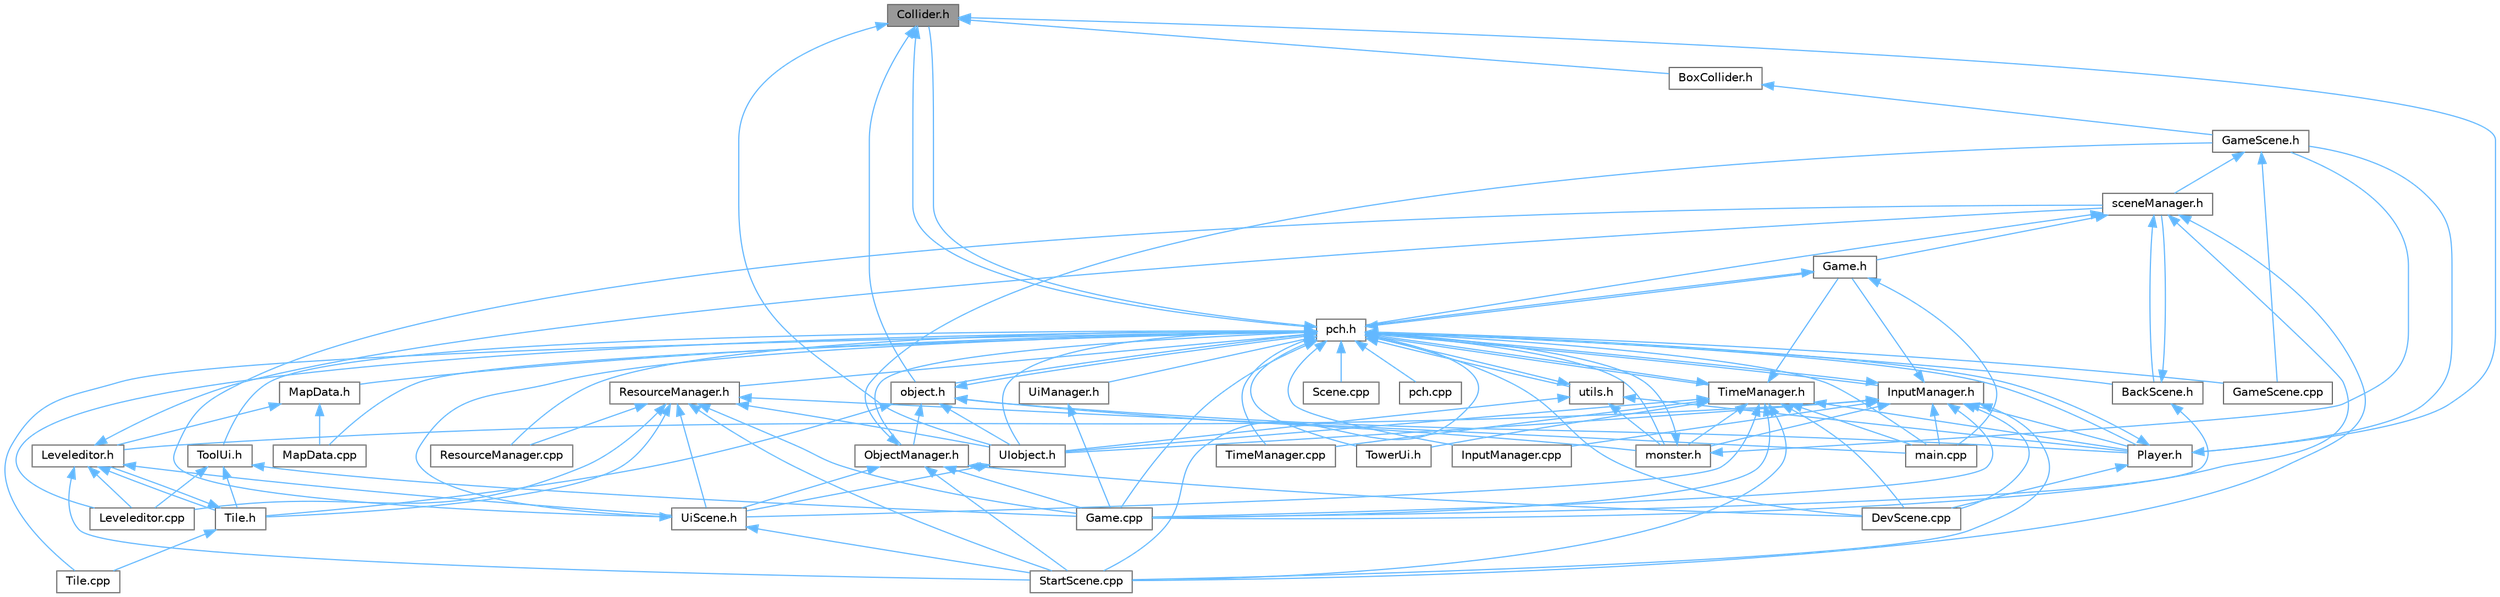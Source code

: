 digraph "Collider.h"
{
 // LATEX_PDF_SIZE
  bgcolor="transparent";
  edge [fontname=Helvetica,fontsize=10,labelfontname=Helvetica,labelfontsize=10];
  node [fontname=Helvetica,fontsize=10,shape=box,height=0.2,width=0.4];
  Node1 [id="Node000001",label="Collider.h",height=0.2,width=0.4,color="gray40", fillcolor="grey60", style="filled", fontcolor="black",tooltip=" "];
  Node1 -> Node2 [id="edge1_Node000001_Node000002",dir="back",color="steelblue1",style="solid",tooltip=" "];
  Node2 [id="Node000002",label="BoxCollider.h",height=0.2,width=0.4,color="grey40", fillcolor="white", style="filled",URL="$_box_collider_8h.html",tooltip=" "];
  Node2 -> Node3 [id="edge2_Node000002_Node000003",dir="back",color="steelblue1",style="solid",tooltip=" "];
  Node3 [id="Node000003",label="GameScene.h",height=0.2,width=0.4,color="grey40", fillcolor="white", style="filled",URL="$_game_scene_8h.html",tooltip=" "];
  Node3 -> Node4 [id="edge3_Node000003_Node000004",dir="back",color="steelblue1",style="solid",tooltip=" "];
  Node4 [id="Node000004",label="GameScene.cpp",height=0.2,width=0.4,color="grey40", fillcolor="white", style="filled",URL="$_game_scene_8cpp.html",tooltip=" "];
  Node3 -> Node5 [id="edge4_Node000003_Node000005",dir="back",color="steelblue1",style="solid",tooltip=" "];
  Node5 [id="Node000005",label="sceneManager.h",height=0.2,width=0.4,color="grey40", fillcolor="white", style="filled",URL="$scene_manager_8h.html",tooltip=" "];
  Node5 -> Node6 [id="edge5_Node000005_Node000006",dir="back",color="steelblue1",style="solid",tooltip=" "];
  Node6 [id="Node000006",label="BackScene.h",height=0.2,width=0.4,color="grey40", fillcolor="white", style="filled",URL="$_back_scene_8h.html",tooltip=" "];
  Node6 -> Node7 [id="edge6_Node000006_Node000007",dir="back",color="steelblue1",style="solid",tooltip=" "];
  Node7 [id="Node000007",label="Game.cpp",height=0.2,width=0.4,color="grey40", fillcolor="white", style="filled",URL="$_game_8cpp.html",tooltip=" "];
  Node6 -> Node5 [id="edge7_Node000006_Node000005",dir="back",color="steelblue1",style="solid",tooltip=" "];
  Node5 -> Node7 [id="edge8_Node000005_Node000007",dir="back",color="steelblue1",style="solid",tooltip=" "];
  Node5 -> Node8 [id="edge9_Node000005_Node000008",dir="back",color="steelblue1",style="solid",tooltip=" "];
  Node8 [id="Node000008",label="Game.h",height=0.2,width=0.4,color="grey40", fillcolor="white", style="filled",URL="$_game_8h.html",tooltip=" "];
  Node8 -> Node9 [id="edge10_Node000008_Node000009",dir="back",color="steelblue1",style="solid",tooltip=" "];
  Node9 [id="Node000009",label="main.cpp",height=0.2,width=0.4,color="grey40", fillcolor="white", style="filled",URL="$main_8cpp.html",tooltip=" "];
  Node8 -> Node10 [id="edge11_Node000008_Node000010",dir="back",color="steelblue1",style="solid",tooltip=" "];
  Node10 [id="Node000010",label="pch.h",height=0.2,width=0.4,color="grey40", fillcolor="white", style="filled",URL="$pch_8h.html",tooltip=" "];
  Node10 -> Node6 [id="edge12_Node000010_Node000006",dir="back",color="steelblue1",style="solid",tooltip=" "];
  Node10 -> Node1 [id="edge13_Node000010_Node000001",dir="back",color="steelblue1",style="solid",tooltip=" "];
  Node10 -> Node11 [id="edge14_Node000010_Node000011",dir="back",color="steelblue1",style="solid",tooltip=" "];
  Node11 [id="Node000011",label="DevScene.cpp",height=0.2,width=0.4,color="grey40", fillcolor="white", style="filled",URL="$_dev_scene_8cpp.html",tooltip=" "];
  Node10 -> Node7 [id="edge15_Node000010_Node000007",dir="back",color="steelblue1",style="solid",tooltip=" "];
  Node10 -> Node8 [id="edge16_Node000010_Node000008",dir="back",color="steelblue1",style="solid",tooltip=" "];
  Node10 -> Node4 [id="edge17_Node000010_Node000004",dir="back",color="steelblue1",style="solid",tooltip=" "];
  Node10 -> Node12 [id="edge18_Node000010_Node000012",dir="back",color="steelblue1",style="solid",tooltip=" "];
  Node12 [id="Node000012",label="InputManager.cpp",height=0.2,width=0.4,color="grey40", fillcolor="white", style="filled",URL="$_input_manager_8cpp.html",tooltip=" "];
  Node10 -> Node13 [id="edge19_Node000010_Node000013",dir="back",color="steelblue1",style="solid",tooltip=" "];
  Node13 [id="Node000013",label="InputManager.h",height=0.2,width=0.4,color="grey40", fillcolor="white", style="filled",URL="$_input_manager_8h.html",tooltip=" "];
  Node13 -> Node11 [id="edge20_Node000013_Node000011",dir="back",color="steelblue1",style="solid",tooltip=" "];
  Node13 -> Node7 [id="edge21_Node000013_Node000007",dir="back",color="steelblue1",style="solid",tooltip=" "];
  Node13 -> Node8 [id="edge22_Node000013_Node000008",dir="back",color="steelblue1",style="solid",tooltip=" "];
  Node13 -> Node12 [id="edge23_Node000013_Node000012",dir="back",color="steelblue1",style="solid",tooltip=" "];
  Node13 -> Node14 [id="edge24_Node000013_Node000014",dir="back",color="steelblue1",style="solid",tooltip=" "];
  Node14 [id="Node000014",label="Leveleditor.h",height=0.2,width=0.4,color="grey40", fillcolor="white", style="filled",URL="$_leveleditor_8h.html",tooltip=" "];
  Node14 -> Node15 [id="edge25_Node000014_Node000015",dir="back",color="steelblue1",style="solid",tooltip=" "];
  Node15 [id="Node000015",label="Leveleditor.cpp",height=0.2,width=0.4,color="grey40", fillcolor="white", style="filled",URL="$_leveleditor_8cpp.html",tooltip=" "];
  Node14 -> Node16 [id="edge26_Node000014_Node000016",dir="back",color="steelblue1",style="solid",tooltip=" "];
  Node16 [id="Node000016",label="StartScene.cpp",height=0.2,width=0.4,color="grey40", fillcolor="white", style="filled",URL="$_start_scene_8cpp.html",tooltip=" "];
  Node14 -> Node17 [id="edge27_Node000014_Node000017",dir="back",color="steelblue1",style="solid",tooltip=" "];
  Node17 [id="Node000017",label="Tile.h",height=0.2,width=0.4,color="grey40", fillcolor="white", style="filled",URL="$_tile_8h.html",tooltip=" "];
  Node17 -> Node14 [id="edge28_Node000017_Node000014",dir="back",color="steelblue1",style="solid",tooltip=" "];
  Node17 -> Node18 [id="edge29_Node000017_Node000018",dir="back",color="steelblue1",style="solid",tooltip=" "];
  Node18 [id="Node000018",label="Tile.cpp",height=0.2,width=0.4,color="grey40", fillcolor="white", style="filled",URL="$_tile_8cpp.html",tooltip=" "];
  Node14 -> Node19 [id="edge30_Node000014_Node000019",dir="back",color="steelblue1",style="solid",tooltip=" "];
  Node19 [id="Node000019",label="UiScene.h",height=0.2,width=0.4,color="grey40", fillcolor="white", style="filled",URL="$_ui_scene_8h.html",tooltip=" "];
  Node19 -> Node16 [id="edge31_Node000019_Node000016",dir="back",color="steelblue1",style="solid",tooltip=" "];
  Node19 -> Node5 [id="edge32_Node000019_Node000005",dir="back",color="steelblue1",style="solid",tooltip=" "];
  Node14 -> Node5 [id="edge33_Node000014_Node000005",dir="back",color="steelblue1",style="solid",tooltip=" "];
  Node13 -> Node20 [id="edge34_Node000013_Node000020",dir="back",color="steelblue1",style="solid",tooltip=" "];
  Node20 [id="Node000020",label="Player.h",height=0.2,width=0.4,color="grey40", fillcolor="white", style="filled",URL="$_player_8h.html",tooltip=" "];
  Node20 -> Node11 [id="edge35_Node000020_Node000011",dir="back",color="steelblue1",style="solid",tooltip=" "];
  Node20 -> Node3 [id="edge36_Node000020_Node000003",dir="back",color="steelblue1",style="solid",tooltip=" "];
  Node20 -> Node10 [id="edge37_Node000020_Node000010",dir="back",color="steelblue1",style="solid",tooltip=" "];
  Node13 -> Node16 [id="edge38_Node000013_Node000016",dir="back",color="steelblue1",style="solid",tooltip=" "];
  Node13 -> Node21 [id="edge39_Node000013_Node000021",dir="back",color="steelblue1",style="solid",tooltip=" "];
  Node21 [id="Node000021",label="UIobject.h",height=0.2,width=0.4,color="grey40", fillcolor="white", style="filled",URL="$_u_iobject_8h.html",tooltip=" "];
  Node21 -> Node19 [id="edge40_Node000021_Node000019",dir="back",color="steelblue1",style="solid",tooltip=" "];
  Node13 -> Node9 [id="edge41_Node000013_Node000009",dir="back",color="steelblue1",style="solid",tooltip=" "];
  Node13 -> Node22 [id="edge42_Node000013_Node000022",dir="back",color="steelblue1",style="solid",tooltip=" "];
  Node22 [id="Node000022",label="monster.h",height=0.2,width=0.4,color="grey40", fillcolor="white", style="filled",URL="$monster_8h.html",tooltip=" "];
  Node22 -> Node3 [id="edge43_Node000022_Node000003",dir="back",color="steelblue1",style="solid",tooltip=" "];
  Node22 -> Node10 [id="edge44_Node000022_Node000010",dir="back",color="steelblue1",style="solid",tooltip=" "];
  Node13 -> Node10 [id="edge45_Node000013_Node000010",dir="back",color="steelblue1",style="solid",tooltip=" "];
  Node10 -> Node15 [id="edge46_Node000010_Node000015",dir="back",color="steelblue1",style="solid",tooltip=" "];
  Node10 -> Node23 [id="edge47_Node000010_Node000023",dir="back",color="steelblue1",style="solid",tooltip=" "];
  Node23 [id="Node000023",label="MapData.cpp",height=0.2,width=0.4,color="grey40", fillcolor="white", style="filled",URL="$_map_data_8cpp.html",tooltip=" "];
  Node10 -> Node24 [id="edge48_Node000010_Node000024",dir="back",color="steelblue1",style="solid",tooltip=" "];
  Node24 [id="Node000024",label="MapData.h",height=0.2,width=0.4,color="grey40", fillcolor="white", style="filled",URL="$_map_data_8h.html",tooltip=" "];
  Node24 -> Node14 [id="edge49_Node000024_Node000014",dir="back",color="steelblue1",style="solid",tooltip=" "];
  Node24 -> Node23 [id="edge50_Node000024_Node000023",dir="back",color="steelblue1",style="solid",tooltip=" "];
  Node10 -> Node25 [id="edge51_Node000010_Node000025",dir="back",color="steelblue1",style="solid",tooltip=" "];
  Node25 [id="Node000025",label="ObjectManager.h",height=0.2,width=0.4,color="grey40", fillcolor="white", style="filled",URL="$_object_manager_8h.html",tooltip=" "];
  Node25 -> Node11 [id="edge52_Node000025_Node000011",dir="back",color="steelblue1",style="solid",tooltip=" "];
  Node25 -> Node7 [id="edge53_Node000025_Node000007",dir="back",color="steelblue1",style="solid",tooltip=" "];
  Node25 -> Node3 [id="edge54_Node000025_Node000003",dir="back",color="steelblue1",style="solid",tooltip=" "];
  Node25 -> Node16 [id="edge55_Node000025_Node000016",dir="back",color="steelblue1",style="solid",tooltip=" "];
  Node25 -> Node19 [id="edge56_Node000025_Node000019",dir="back",color="steelblue1",style="solid",tooltip=" "];
  Node10 -> Node20 [id="edge57_Node000010_Node000020",dir="back",color="steelblue1",style="solid",tooltip=" "];
  Node10 -> Node26 [id="edge58_Node000010_Node000026",dir="back",color="steelblue1",style="solid",tooltip=" "];
  Node26 [id="Node000026",label="ResourceManager.cpp",height=0.2,width=0.4,color="grey40", fillcolor="white", style="filled",URL="$_resource_manager_8cpp.html",tooltip=" "];
  Node10 -> Node27 [id="edge59_Node000010_Node000027",dir="back",color="steelblue1",style="solid",tooltip=" "];
  Node27 [id="Node000027",label="ResourceManager.h",height=0.2,width=0.4,color="grey40", fillcolor="white", style="filled",URL="$_resource_manager_8h.html",tooltip=" "];
  Node27 -> Node7 [id="edge60_Node000027_Node000007",dir="back",color="steelblue1",style="solid",tooltip=" "];
  Node27 -> Node15 [id="edge61_Node000027_Node000015",dir="back",color="steelblue1",style="solid",tooltip=" "];
  Node27 -> Node26 [id="edge62_Node000027_Node000026",dir="back",color="steelblue1",style="solid",tooltip=" "];
  Node27 -> Node16 [id="edge63_Node000027_Node000016",dir="back",color="steelblue1",style="solid",tooltip=" "];
  Node27 -> Node17 [id="edge64_Node000027_Node000017",dir="back",color="steelblue1",style="solid",tooltip=" "];
  Node27 -> Node21 [id="edge65_Node000027_Node000021",dir="back",color="steelblue1",style="solid",tooltip=" "];
  Node27 -> Node19 [id="edge66_Node000027_Node000019",dir="back",color="steelblue1",style="solid",tooltip=" "];
  Node27 -> Node9 [id="edge67_Node000027_Node000009",dir="back",color="steelblue1",style="solid",tooltip=" "];
  Node10 -> Node28 [id="edge68_Node000010_Node000028",dir="back",color="steelblue1",style="solid",tooltip=" "];
  Node28 [id="Node000028",label="Scene.cpp",height=0.2,width=0.4,color="grey40", fillcolor="white", style="filled",URL="$_scene_8cpp.html",tooltip=" "];
  Node10 -> Node16 [id="edge69_Node000010_Node000016",dir="back",color="steelblue1",style="solid",tooltip=" "];
  Node10 -> Node18 [id="edge70_Node000010_Node000018",dir="back",color="steelblue1",style="solid",tooltip=" "];
  Node10 -> Node29 [id="edge71_Node000010_Node000029",dir="back",color="steelblue1",style="solid",tooltip=" "];
  Node29 [id="Node000029",label="TimeManager.cpp",height=0.2,width=0.4,color="grey40", fillcolor="white", style="filled",URL="$_time_manager_8cpp.html",tooltip=" "];
  Node10 -> Node30 [id="edge72_Node000010_Node000030",dir="back",color="steelblue1",style="solid",tooltip=" "];
  Node30 [id="Node000030",label="TimeManager.h",height=0.2,width=0.4,color="grey40", fillcolor="white", style="filled",URL="$_time_manager_8h.html",tooltip=" "];
  Node30 -> Node11 [id="edge73_Node000030_Node000011",dir="back",color="steelblue1",style="solid",tooltip=" "];
  Node30 -> Node7 [id="edge74_Node000030_Node000007",dir="back",color="steelblue1",style="solid",tooltip=" "];
  Node30 -> Node8 [id="edge75_Node000030_Node000008",dir="back",color="steelblue1",style="solid",tooltip=" "];
  Node30 -> Node20 [id="edge76_Node000030_Node000020",dir="back",color="steelblue1",style="solid",tooltip=" "];
  Node30 -> Node16 [id="edge77_Node000030_Node000016",dir="back",color="steelblue1",style="solid",tooltip=" "];
  Node30 -> Node29 [id="edge78_Node000030_Node000029",dir="back",color="steelblue1",style="solid",tooltip=" "];
  Node30 -> Node31 [id="edge79_Node000030_Node000031",dir="back",color="steelblue1",style="solid",tooltip=" "];
  Node31 [id="Node000031",label="TowerUi.h",height=0.2,width=0.4,color="grey40", fillcolor="white", style="filled",URL="$_tower_ui_8h.html",tooltip=" "];
  Node30 -> Node21 [id="edge80_Node000030_Node000021",dir="back",color="steelblue1",style="solid",tooltip=" "];
  Node30 -> Node19 [id="edge81_Node000030_Node000019",dir="back",color="steelblue1",style="solid",tooltip=" "];
  Node30 -> Node9 [id="edge82_Node000030_Node000009",dir="back",color="steelblue1",style="solid",tooltip=" "];
  Node30 -> Node22 [id="edge83_Node000030_Node000022",dir="back",color="steelblue1",style="solid",tooltip=" "];
  Node30 -> Node10 [id="edge84_Node000030_Node000010",dir="back",color="steelblue1",style="solid",tooltip=" "];
  Node10 -> Node32 [id="edge85_Node000010_Node000032",dir="back",color="steelblue1",style="solid",tooltip=" "];
  Node32 [id="Node000032",label="ToolUi.h",height=0.2,width=0.4,color="grey40", fillcolor="white", style="filled",URL="$_tool_ui_8h.html",tooltip=" "];
  Node32 -> Node7 [id="edge86_Node000032_Node000007",dir="back",color="steelblue1",style="solid",tooltip=" "];
  Node32 -> Node15 [id="edge87_Node000032_Node000015",dir="back",color="steelblue1",style="solid",tooltip=" "];
  Node32 -> Node17 [id="edge88_Node000032_Node000017",dir="back",color="steelblue1",style="solid",tooltip=" "];
  Node10 -> Node31 [id="edge89_Node000010_Node000031",dir="back",color="steelblue1",style="solid",tooltip=" "];
  Node10 -> Node21 [id="edge90_Node000010_Node000021",dir="back",color="steelblue1",style="solid",tooltip=" "];
  Node10 -> Node33 [id="edge91_Node000010_Node000033",dir="back",color="steelblue1",style="solid",tooltip=" "];
  Node33 [id="Node000033",label="UiManager.h",height=0.2,width=0.4,color="grey40", fillcolor="white", style="filled",URL="$_ui_manager_8h.html",tooltip=" "];
  Node33 -> Node7 [id="edge92_Node000033_Node000007",dir="back",color="steelblue1",style="solid",tooltip=" "];
  Node10 -> Node19 [id="edge93_Node000010_Node000019",dir="back",color="steelblue1",style="solid",tooltip=" "];
  Node10 -> Node9 [id="edge94_Node000010_Node000009",dir="back",color="steelblue1",style="solid",tooltip=" "];
  Node10 -> Node22 [id="edge95_Node000010_Node000022",dir="back",color="steelblue1",style="solid",tooltip=" "];
  Node10 -> Node34 [id="edge96_Node000010_Node000034",dir="back",color="steelblue1",style="solid",tooltip=" "];
  Node34 [id="Node000034",label="object.h",height=0.2,width=0.4,color="grey40", fillcolor="white", style="filled",URL="$object_8h.html",tooltip=" "];
  Node34 -> Node25 [id="edge97_Node000034_Node000025",dir="back",color="steelblue1",style="solid",tooltip=" "];
  Node34 -> Node20 [id="edge98_Node000034_Node000020",dir="back",color="steelblue1",style="solid",tooltip=" "];
  Node34 -> Node17 [id="edge99_Node000034_Node000017",dir="back",color="steelblue1",style="solid",tooltip=" "];
  Node34 -> Node21 [id="edge100_Node000034_Node000021",dir="back",color="steelblue1",style="solid",tooltip=" "];
  Node34 -> Node22 [id="edge101_Node000034_Node000022",dir="back",color="steelblue1",style="solid",tooltip=" "];
  Node34 -> Node10 [id="edge102_Node000034_Node000010",dir="back",color="steelblue1",style="solid",tooltip=" "];
  Node10 -> Node35 [id="edge103_Node000010_Node000035",dir="back",color="steelblue1",style="solid",tooltip=" "];
  Node35 [id="Node000035",label="pch.cpp",height=0.2,width=0.4,color="grey40", fillcolor="white", style="filled",URL="$pch_8cpp.html",tooltip=" "];
  Node10 -> Node36 [id="edge104_Node000010_Node000036",dir="back",color="steelblue1",style="solid",tooltip=" "];
  Node36 [id="Node000036",label="utils.h",height=0.2,width=0.4,color="grey40", fillcolor="white", style="filled",URL="$utils_8h.html",tooltip=" "];
  Node36 -> Node20 [id="edge105_Node000036_Node000020",dir="back",color="steelblue1",style="solid",tooltip=" "];
  Node36 -> Node21 [id="edge106_Node000036_Node000021",dir="back",color="steelblue1",style="solid",tooltip=" "];
  Node36 -> Node22 [id="edge107_Node000036_Node000022",dir="back",color="steelblue1",style="solid",tooltip=" "];
  Node36 -> Node10 [id="edge108_Node000036_Node000010",dir="back",color="steelblue1",style="solid",tooltip=" "];
  Node5 -> Node16 [id="edge109_Node000005_Node000016",dir="back",color="steelblue1",style="solid",tooltip=" "];
  Node5 -> Node10 [id="edge110_Node000005_Node000010",dir="back",color="steelblue1",style="solid",tooltip=" "];
  Node1 -> Node20 [id="edge111_Node000001_Node000020",dir="back",color="steelblue1",style="solid",tooltip=" "];
  Node1 -> Node21 [id="edge112_Node000001_Node000021",dir="back",color="steelblue1",style="solid",tooltip=" "];
  Node1 -> Node34 [id="edge113_Node000001_Node000034",dir="back",color="steelblue1",style="solid",tooltip=" "];
  Node1 -> Node10 [id="edge114_Node000001_Node000010",dir="back",color="steelblue1",style="solid",tooltip=" "];
}
